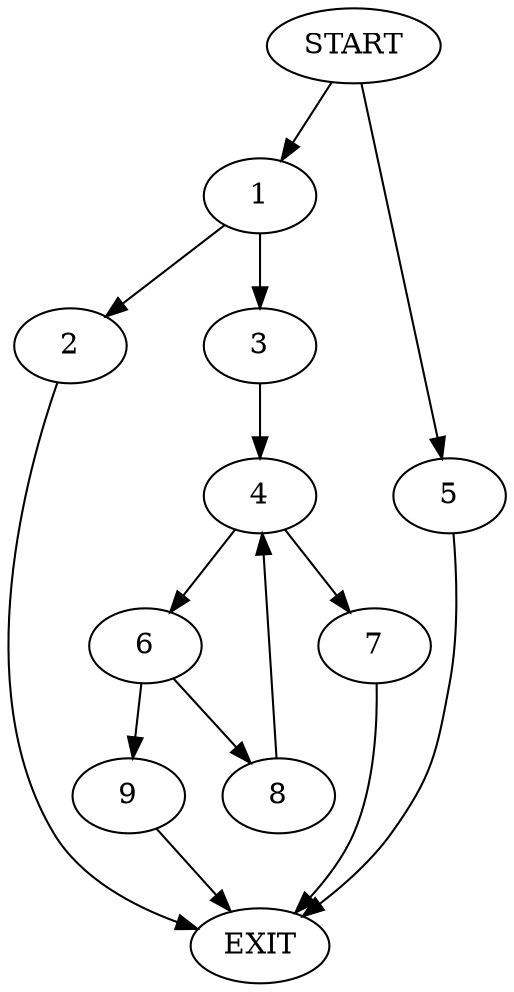 digraph {
0 [label="START"]
10 [label="EXIT"]
0 -> 1
1 -> 2
1 -> 3
3 -> 4
2 -> 10
0 -> 5
5 -> 10
4 -> 6
4 -> 7
6 -> 8
6 -> 9
7 -> 10
9 -> 10
8 -> 4
}
